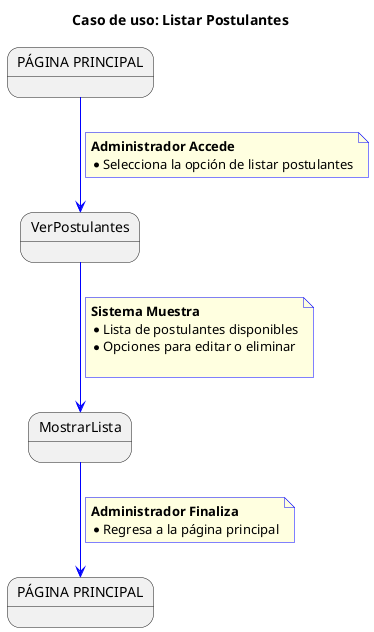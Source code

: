 @startuml
title Caso de uso: Listar Postulantes

skinparam {
    NoteBackgroundColor #lightYellow
    ArrowColor #blue
    NoteBorderColor #blue
    linetype polyline
}

state startState as "PÁGINA PRINCIPAL"
state endState as "PÁGINA PRINCIPAL"

startState --> VerPostulantes
note on link
    <b>Administrador Accede</b>
    * Selecciona la opción de listar postulantes
end note

VerPostulantes --> MostrarLista
note on link
    <b>Sistema Muestra</b>
    * Lista de postulantes disponibles
    * Opciones para editar o eliminar
    
end note

MostrarLista --> endState
note on link
    <b>Administrador Finaliza</b>
    * Regresa a la página principal
end note
@enduml
